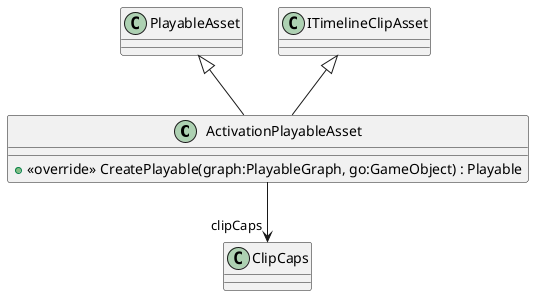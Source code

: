 @startuml
class ActivationPlayableAsset {
    + <<override>> CreatePlayable(graph:PlayableGraph, go:GameObject) : Playable
}
PlayableAsset <|-- ActivationPlayableAsset
ITimelineClipAsset <|-- ActivationPlayableAsset
ActivationPlayableAsset --> "clipCaps" ClipCaps
@enduml
